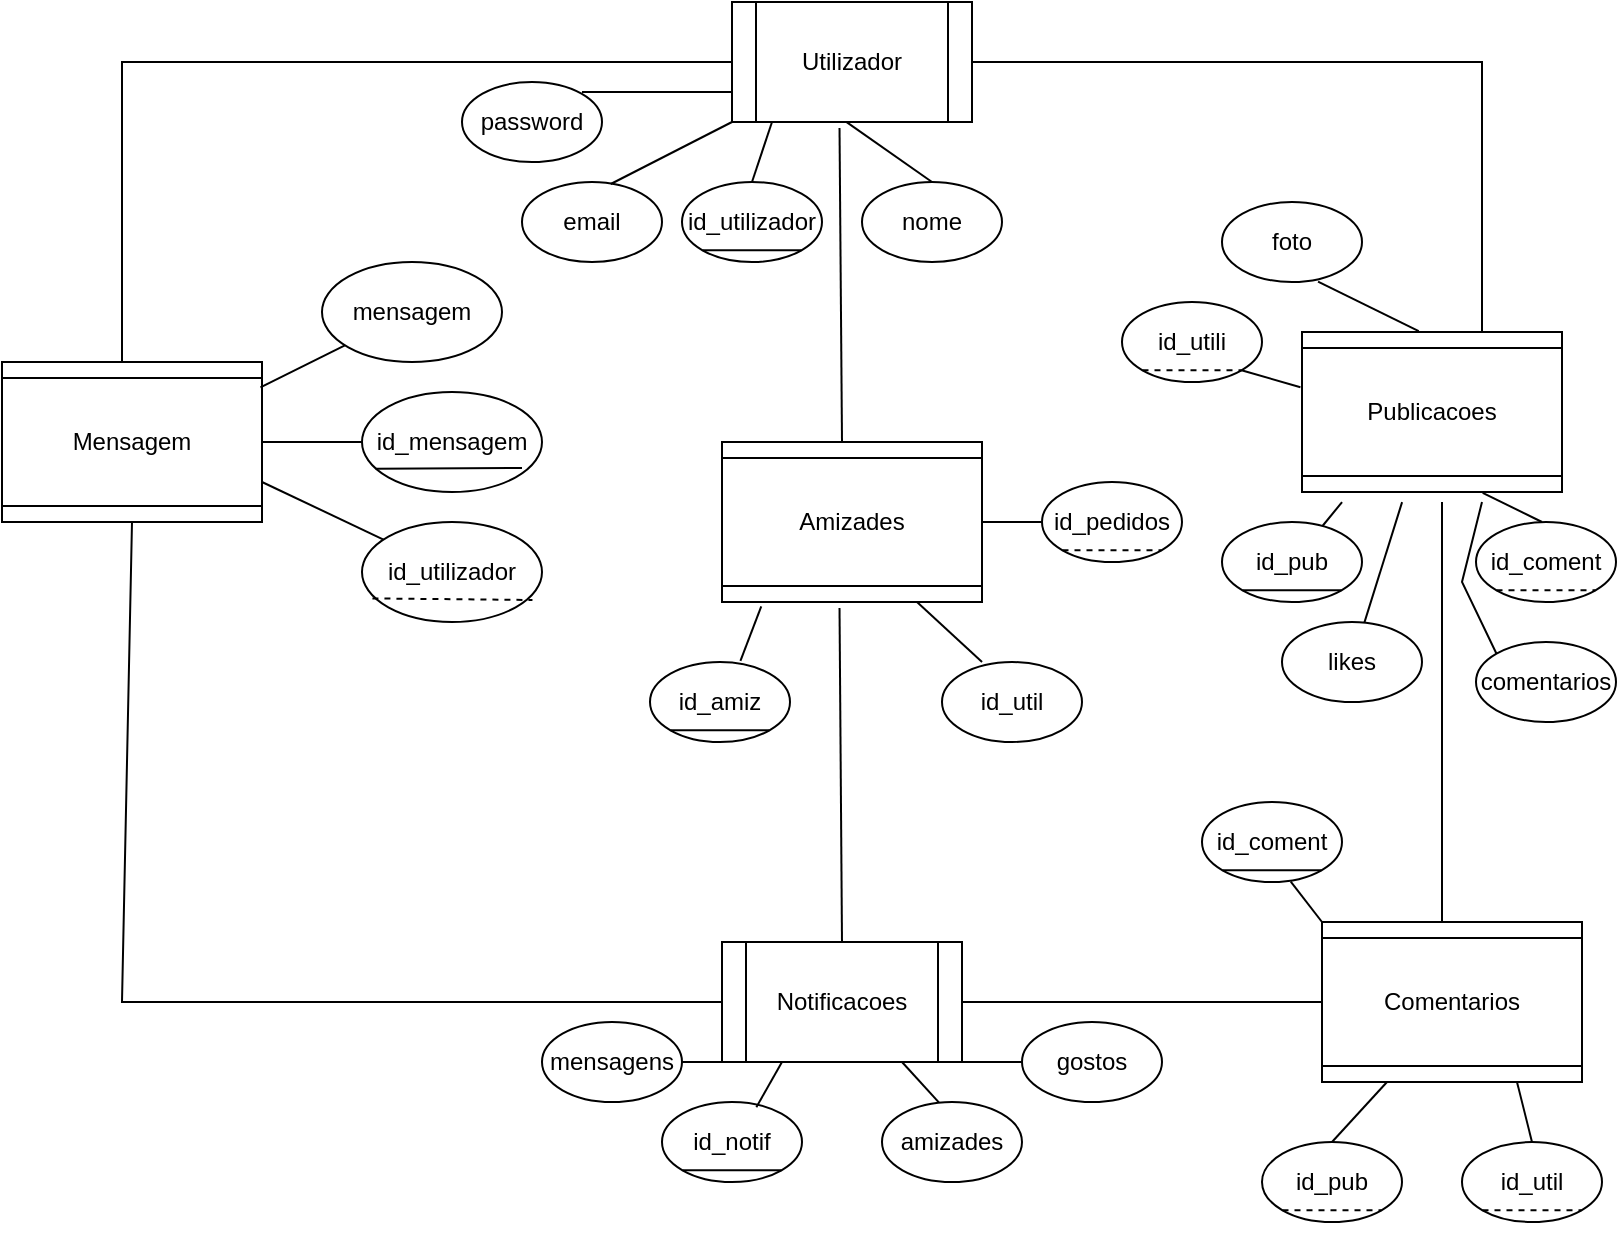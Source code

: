 <mxfile version="17.5.0" type="device"><diagram id="mfnXEgHfDY9DB7rocA7h" name="Page-1"><mxGraphModel dx="1038" dy="543" grid="1" gridSize="10" guides="1" tooltips="1" connect="1" arrows="1" fold="1" page="1" pageScale="1" pageWidth="827" pageHeight="1169" math="0" shadow="0"><root><mxCell id="0"/><mxCell id="1" parent="0"/><mxCell id="euc3wNQ8fLUOtZIQlFJf-2" value="" style="endArrow=none;html=1;rounded=0;entryX=0;entryY=0.5;entryDx=0;entryDy=0;" edge="1" parent="1" target="euc3wNQ8fLUOtZIQlFJf-12"><mxGeometry width="50" height="50" relative="1" as="geometry"><mxPoint x="80" y="200" as="sourcePoint"/><mxPoint x="350" y="50" as="targetPoint"/><Array as="points"><mxPoint x="80" y="120"/><mxPoint x="80" y="50"/></Array></mxGeometry></mxCell><mxCell id="euc3wNQ8fLUOtZIQlFJf-3" value="id_utilizador" style="ellipse;whiteSpace=wrap;html=1;" vertex="1" parent="1"><mxGeometry x="360" y="110" width="70" height="40" as="geometry"/></mxCell><mxCell id="euc3wNQ8fLUOtZIQlFJf-4" value="" style="endArrow=none;html=1;rounded=0;entryX=0.5;entryY=1;entryDx=0;entryDy=0;exitX=0.5;exitY=0;exitDx=0;exitDy=0;" edge="1" parent="1" source="euc3wNQ8fLUOtZIQlFJf-3"><mxGeometry width="50" height="50" relative="1" as="geometry"><mxPoint x="390" y="130" as="sourcePoint"/><mxPoint x="405" y="80" as="targetPoint"/></mxGeometry></mxCell><mxCell id="euc3wNQ8fLUOtZIQlFJf-5" value="nome" style="ellipse;whiteSpace=wrap;html=1;" vertex="1" parent="1"><mxGeometry x="450" y="110" width="70" height="40" as="geometry"/></mxCell><mxCell id="euc3wNQ8fLUOtZIQlFJf-6" value="" style="endArrow=none;html=1;rounded=0;entryX=0.836;entryY=0.997;entryDx=0;entryDy=0;exitX=0.5;exitY=0;exitDx=0;exitDy=0;entryPerimeter=0;" edge="1" parent="1" source="euc3wNQ8fLUOtZIQlFJf-5"><mxGeometry width="50" height="50" relative="1" as="geometry"><mxPoint x="415" y="120" as="sourcePoint"/><mxPoint x="441.96" y="79.82" as="targetPoint"/><Array as="points"/></mxGeometry></mxCell><mxCell id="euc3wNQ8fLUOtZIQlFJf-7" value="email" style="ellipse;whiteSpace=wrap;html=1;" vertex="1" parent="1"><mxGeometry x="280" y="110" width="70" height="40" as="geometry"/></mxCell><mxCell id="euc3wNQ8fLUOtZIQlFJf-8" value="" style="endArrow=none;html=1;rounded=0;exitX=0.634;exitY=0.025;exitDx=0;exitDy=0;exitPerimeter=0;entryX=0;entryY=1;entryDx=0;entryDy=0;" edge="1" parent="1" source="euc3wNQ8fLUOtZIQlFJf-7" target="euc3wNQ8fLUOtZIQlFJf-12"><mxGeometry width="50" height="50" relative="1" as="geometry"><mxPoint x="415" y="120" as="sourcePoint"/><mxPoint x="370" y="80" as="targetPoint"/><Array as="points"/></mxGeometry></mxCell><mxCell id="euc3wNQ8fLUOtZIQlFJf-10" value="password" style="ellipse;whiteSpace=wrap;html=1;" vertex="1" parent="1"><mxGeometry x="250" y="60" width="70" height="40" as="geometry"/></mxCell><mxCell id="euc3wNQ8fLUOtZIQlFJf-11" value="" style="endArrow=none;html=1;rounded=0;exitX=0;exitY=0.75;exitDx=0;exitDy=0;" edge="1" parent="1" source="euc3wNQ8fLUOtZIQlFJf-12"><mxGeometry width="50" height="50" relative="1" as="geometry"><mxPoint x="350" y="65" as="sourcePoint"/><mxPoint x="310" y="65" as="targetPoint"/></mxGeometry></mxCell><mxCell id="euc3wNQ8fLUOtZIQlFJf-12" value="Utilizador" style="shape=process;whiteSpace=wrap;html=1;backgroundOutline=1;" vertex="1" parent="1"><mxGeometry x="385" y="20" width="120" height="60" as="geometry"/></mxCell><mxCell id="euc3wNQ8fLUOtZIQlFJf-13" value="" style="endArrow=none;html=1;rounded=0;exitX=0;exitY=1;exitDx=0;exitDy=0;entryX=1;entryY=1;entryDx=0;entryDy=0;" edge="1" parent="1" source="euc3wNQ8fLUOtZIQlFJf-3" target="euc3wNQ8fLUOtZIQlFJf-3"><mxGeometry width="50" height="50" relative="1" as="geometry"><mxPoint x="390" y="200" as="sourcePoint"/><mxPoint x="440" y="150" as="targetPoint"/></mxGeometry></mxCell><mxCell id="euc3wNQ8fLUOtZIQlFJf-14" value="Mensagem" style="shape=process;whiteSpace=wrap;html=1;backgroundOutline=1;direction=south;" vertex="1" parent="1"><mxGeometry x="20" y="200" width="130" height="80" as="geometry"/></mxCell><mxCell id="euc3wNQ8fLUOtZIQlFJf-15" value="id_mensagem" style="ellipse;whiteSpace=wrap;html=1;" vertex="1" parent="1"><mxGeometry x="200" y="215" width="90" height="50" as="geometry"/></mxCell><mxCell id="euc3wNQ8fLUOtZIQlFJf-16" value="" style="endArrow=none;html=1;rounded=0;entryX=0.5;entryY=0;entryDx=0;entryDy=0;exitX=0;exitY=0.5;exitDx=0;exitDy=0;" edge="1" parent="1" source="euc3wNQ8fLUOtZIQlFJf-15" target="euc3wNQ8fLUOtZIQlFJf-14"><mxGeometry width="50" height="50" relative="1" as="geometry"><mxPoint x="415" y="120" as="sourcePoint"/><mxPoint x="415" y="90" as="targetPoint"/><Array as="points"><mxPoint x="190" y="240"/><mxPoint x="150" y="240"/></Array></mxGeometry></mxCell><mxCell id="euc3wNQ8fLUOtZIQlFJf-17" value="id_utilizador" style="ellipse;whiteSpace=wrap;html=1;" vertex="1" parent="1"><mxGeometry x="200" y="280" width="90" height="50" as="geometry"/></mxCell><mxCell id="euc3wNQ8fLUOtZIQlFJf-18" value="" style="endArrow=none;html=1;rounded=0;entryX=0.75;entryY=0;entryDx=0;entryDy=0;" edge="1" parent="1" source="euc3wNQ8fLUOtZIQlFJf-17" target="euc3wNQ8fLUOtZIQlFJf-14"><mxGeometry width="50" height="50" relative="1" as="geometry"><mxPoint x="495" y="120" as="sourcePoint"/><mxPoint x="451.96" y="89.82" as="targetPoint"/><Array as="points"/></mxGeometry></mxCell><mxCell id="euc3wNQ8fLUOtZIQlFJf-19" value="mensagem" style="ellipse;whiteSpace=wrap;html=1;" vertex="1" parent="1"><mxGeometry x="180" y="150" width="90" height="50" as="geometry"/></mxCell><mxCell id="euc3wNQ8fLUOtZIQlFJf-22" value="" style="endArrow=none;html=1;rounded=0;entryX=0.158;entryY=0.006;entryDx=0;entryDy=0;entryPerimeter=0;" edge="1" parent="1" source="euc3wNQ8fLUOtZIQlFJf-19" target="euc3wNQ8fLUOtZIQlFJf-14"><mxGeometry width="50" height="50" relative="1" as="geometry"><mxPoint x="230.757" y="308.78" as="sourcePoint"/><mxPoint x="170" y="280" as="targetPoint"/><Array as="points"/></mxGeometry></mxCell><mxCell id="euc3wNQ8fLUOtZIQlFJf-23" value="" style="endArrow=none;html=1;rounded=0;entryX=0.076;entryY=0.768;entryDx=0;entryDy=0;entryPerimeter=0;" edge="1" parent="1" target="euc3wNQ8fLUOtZIQlFJf-15"><mxGeometry width="50" height="50" relative="1" as="geometry"><mxPoint x="280" y="253" as="sourcePoint"/><mxPoint x="160" y="270" as="targetPoint"/><Array as="points"/></mxGeometry></mxCell><mxCell id="euc3wNQ8fLUOtZIQlFJf-24" value="" style="endArrow=none;dashed=1;html=1;rounded=0;exitX=0.058;exitY=0.764;exitDx=0;exitDy=0;exitPerimeter=0;entryX=0.947;entryY=0.78;entryDx=0;entryDy=0;entryPerimeter=0;" edge="1" parent="1" source="euc3wNQ8fLUOtZIQlFJf-17" target="euc3wNQ8fLUOtZIQlFJf-17"><mxGeometry width="50" height="50" relative="1" as="geometry"><mxPoint x="230" y="400" as="sourcePoint"/><mxPoint x="280" y="350" as="targetPoint"/></mxGeometry></mxCell><mxCell id="euc3wNQ8fLUOtZIQlFJf-25" value="" style="endArrow=none;html=1;rounded=0;exitX=1;exitY=0.5;exitDx=0;exitDy=0;" edge="1" parent="1" source="euc3wNQ8fLUOtZIQlFJf-12"><mxGeometry width="50" height="50" relative="1" as="geometry"><mxPoint x="550" y="90" as="sourcePoint"/><mxPoint x="760" y="50" as="targetPoint"/><Array as="points"><mxPoint x="760" y="50"/><mxPoint x="760" y="190"/></Array></mxGeometry></mxCell><mxCell id="euc3wNQ8fLUOtZIQlFJf-26" value="Publicacoes" style="shape=process;whiteSpace=wrap;html=1;backgroundOutline=1;direction=south;" vertex="1" parent="1"><mxGeometry x="670" y="185" width="130" height="80" as="geometry"/></mxCell><mxCell id="euc3wNQ8fLUOtZIQlFJf-27" value="id_pub" style="ellipse;whiteSpace=wrap;html=1;" vertex="1" parent="1"><mxGeometry x="630" y="280" width="70" height="40" as="geometry"/></mxCell><mxCell id="euc3wNQ8fLUOtZIQlFJf-28" value="id_coment" style="ellipse;whiteSpace=wrap;html=1;" vertex="1" parent="1"><mxGeometry x="757" y="280" width="70" height="40" as="geometry"/></mxCell><mxCell id="euc3wNQ8fLUOtZIQlFJf-29" value="foto" style="ellipse;whiteSpace=wrap;html=1;" vertex="1" parent="1"><mxGeometry x="630" y="120" width="70" height="40" as="geometry"/></mxCell><mxCell id="euc3wNQ8fLUOtZIQlFJf-31" value="id_utili" style="ellipse;whiteSpace=wrap;html=1;" vertex="1" parent="1"><mxGeometry x="580" y="170" width="70" height="40" as="geometry"/></mxCell><mxCell id="euc3wNQ8fLUOtZIQlFJf-32" value="" style="endArrow=none;html=1;rounded=0;entryX=0.686;entryY=0.995;entryDx=0;entryDy=0;exitX=-0.005;exitY=0.551;exitDx=0;exitDy=0;entryPerimeter=0;exitPerimeter=0;" edge="1" parent="1" source="euc3wNQ8fLUOtZIQlFJf-26" target="euc3wNQ8fLUOtZIQlFJf-29"><mxGeometry width="50" height="50" relative="1" as="geometry"><mxPoint x="495" y="120" as="sourcePoint"/><mxPoint x="451.96" y="89.82" as="targetPoint"/><Array as="points"/></mxGeometry></mxCell><mxCell id="euc3wNQ8fLUOtZIQlFJf-33" value="" style="endArrow=none;html=1;rounded=0;entryX=1;entryY=1;entryDx=0;entryDy=0;exitX=0.345;exitY=1.006;exitDx=0;exitDy=0;exitPerimeter=0;" edge="1" parent="1" source="euc3wNQ8fLUOtZIQlFJf-26" target="euc3wNQ8fLUOtZIQlFJf-31"><mxGeometry width="50" height="50" relative="1" as="geometry"><mxPoint x="738.37" y="194.6" as="sourcePoint"/><mxPoint x="688.02" y="169.8" as="targetPoint"/><Array as="points"/></mxGeometry></mxCell><mxCell id="euc3wNQ8fLUOtZIQlFJf-34" value="" style="endArrow=none;html=1;rounded=0;exitX=1.063;exitY=0.846;exitDx=0;exitDy=0;exitPerimeter=0;" edge="1" parent="1" source="euc3wNQ8fLUOtZIQlFJf-26" target="euc3wNQ8fLUOtZIQlFJf-27"><mxGeometry width="50" height="50" relative="1" as="geometry"><mxPoint x="679.22" y="222.6" as="sourcePoint"/><mxPoint x="649.749" y="214.142" as="targetPoint"/><Array as="points"/></mxGeometry></mxCell><mxCell id="euc3wNQ8fLUOtZIQlFJf-37" value="" style="endArrow=none;html=1;rounded=0;entryX=1.005;entryY=0.305;entryDx=0;entryDy=0;entryPerimeter=0;" edge="1" parent="1" target="euc3wNQ8fLUOtZIQlFJf-26"><mxGeometry width="50" height="50" relative="1" as="geometry"><mxPoint x="790" y="280" as="sourcePoint"/><mxPoint x="770" y="277" as="targetPoint"/><Array as="points"/></mxGeometry></mxCell><mxCell id="euc3wNQ8fLUOtZIQlFJf-39" value="" style="endArrow=none;html=1;rounded=0;entryX=1;entryY=1;entryDx=0;entryDy=0;exitX=0;exitY=1;exitDx=0;exitDy=0;" edge="1" parent="1" source="euc3wNQ8fLUOtZIQlFJf-27" target="euc3wNQ8fLUOtZIQlFJf-27"><mxGeometry width="50" height="50" relative="1" as="geometry"><mxPoint x="640" y="380" as="sourcePoint"/><mxPoint x="690" y="330" as="targetPoint"/></mxGeometry></mxCell><mxCell id="euc3wNQ8fLUOtZIQlFJf-40" value="" style="endArrow=none;dashed=1;html=1;rounded=0;entryX=1;entryY=1;entryDx=0;entryDy=0;exitX=0;exitY=1;exitDx=0;exitDy=0;" edge="1" parent="1" source="euc3wNQ8fLUOtZIQlFJf-28" target="euc3wNQ8fLUOtZIQlFJf-28"><mxGeometry width="50" height="50" relative="1" as="geometry"><mxPoint x="750" y="370" as="sourcePoint"/><mxPoint x="800" y="320" as="targetPoint"/></mxGeometry></mxCell><mxCell id="euc3wNQ8fLUOtZIQlFJf-41" value="" style="endArrow=none;dashed=1;html=1;rounded=0;entryX=1;entryY=1;entryDx=0;entryDy=0;exitX=0;exitY=1;exitDx=0;exitDy=0;" edge="1" parent="1" source="euc3wNQ8fLUOtZIQlFJf-31" target="euc3wNQ8fLUOtZIQlFJf-31"><mxGeometry width="50" height="50" relative="1" as="geometry"><mxPoint x="777.251" y="324.142" as="sourcePoint"/><mxPoint x="826.749" y="324.142" as="targetPoint"/></mxGeometry></mxCell><mxCell id="euc3wNQ8fLUOtZIQlFJf-42" value="" style="endArrow=none;html=1;rounded=0;entryX=0.448;entryY=1.05;entryDx=0;entryDy=0;entryPerimeter=0;" edge="1" parent="1" target="euc3wNQ8fLUOtZIQlFJf-12"><mxGeometry width="50" height="50" relative="1" as="geometry"><mxPoint x="440" y="240" as="sourcePoint"/><mxPoint x="440" y="90" as="targetPoint"/></mxGeometry></mxCell><mxCell id="euc3wNQ8fLUOtZIQlFJf-43" value="Amizades" style="shape=process;whiteSpace=wrap;html=1;backgroundOutline=1;direction=south;" vertex="1" parent="1"><mxGeometry x="380" y="240" width="130" height="80" as="geometry"/></mxCell><mxCell id="euc3wNQ8fLUOtZIQlFJf-44" value="id_amiz" style="ellipse;whiteSpace=wrap;html=1;" vertex="1" parent="1"><mxGeometry x="344" y="350" width="70" height="40" as="geometry"/></mxCell><mxCell id="euc3wNQ8fLUOtZIQlFJf-45" value="id_util" style="ellipse;whiteSpace=wrap;html=1;" vertex="1" parent="1"><mxGeometry x="490" y="350" width="70" height="40" as="geometry"/></mxCell><mxCell id="euc3wNQ8fLUOtZIQlFJf-46" value="id_pedidos" style="ellipse;whiteSpace=wrap;html=1;" vertex="1" parent="1"><mxGeometry x="540" y="260" width="70" height="40" as="geometry"/></mxCell><mxCell id="euc3wNQ8fLUOtZIQlFJf-47" value="" style="endArrow=none;html=1;rounded=0;entryX=0.5;entryY=0;entryDx=0;entryDy=0;exitX=0;exitY=0.5;exitDx=0;exitDy=0;" edge="1" parent="1" source="euc3wNQ8fLUOtZIQlFJf-46" target="euc3wNQ8fLUOtZIQlFJf-43"><mxGeometry width="50" height="50" relative="1" as="geometry"><mxPoint x="679.22" y="222.6" as="sourcePoint"/><mxPoint x="649.749" y="214.142" as="targetPoint"/><Array as="points"/></mxGeometry></mxCell><mxCell id="euc3wNQ8fLUOtZIQlFJf-48" value="" style="endArrow=none;html=1;rounded=0;entryX=1;entryY=0.25;entryDx=0;entryDy=0;exitX=0.286;exitY=0;exitDx=0;exitDy=0;exitPerimeter=0;" edge="1" parent="1" source="euc3wNQ8fLUOtZIQlFJf-45" target="euc3wNQ8fLUOtZIQlFJf-43"><mxGeometry width="50" height="50" relative="1" as="geometry"><mxPoint x="550" y="290" as="sourcePoint"/><mxPoint x="520" y="290" as="targetPoint"/><Array as="points"/></mxGeometry></mxCell><mxCell id="euc3wNQ8fLUOtZIQlFJf-49" value="" style="endArrow=none;html=1;rounded=0;entryX=1.028;entryY=0.849;entryDx=0;entryDy=0;exitX=0.646;exitY=-0.015;exitDx=0;exitDy=0;entryPerimeter=0;exitPerimeter=0;" edge="1" parent="1" source="euc3wNQ8fLUOtZIQlFJf-44" target="euc3wNQ8fLUOtZIQlFJf-43"><mxGeometry width="50" height="50" relative="1" as="geometry"><mxPoint x="560" y="300" as="sourcePoint"/><mxPoint x="530" y="300" as="targetPoint"/><Array as="points"/></mxGeometry></mxCell><mxCell id="euc3wNQ8fLUOtZIQlFJf-50" value="" style="endArrow=none;html=1;rounded=0;entryX=0;entryY=1;entryDx=0;entryDy=0;exitX=1;exitY=1;exitDx=0;exitDy=0;" edge="1" parent="1" source="euc3wNQ8fLUOtZIQlFJf-44" target="euc3wNQ8fLUOtZIQlFJf-44"><mxGeometry width="50" height="50" relative="1" as="geometry"><mxPoint x="570" y="310" as="sourcePoint"/><mxPoint x="540" y="310" as="targetPoint"/><Array as="points"/></mxGeometry></mxCell><mxCell id="euc3wNQ8fLUOtZIQlFJf-51" value="" style="endArrow=none;dashed=1;html=1;rounded=0;entryX=1;entryY=1;entryDx=0;entryDy=0;exitX=0;exitY=1;exitDx=0;exitDy=0;" edge="1" parent="1" source="euc3wNQ8fLUOtZIQlFJf-46" target="euc3wNQ8fLUOtZIQlFJf-46"><mxGeometry width="50" height="50" relative="1" as="geometry"><mxPoint x="777.251" y="324.142" as="sourcePoint"/><mxPoint x="826.749" y="324.142" as="targetPoint"/></mxGeometry></mxCell><mxCell id="euc3wNQ8fLUOtZIQlFJf-52" value="" style="endArrow=none;html=1;rounded=0;" edge="1" parent="1"><mxGeometry width="50" height="50" relative="1" as="geometry"><mxPoint x="740" y="480" as="sourcePoint"/><mxPoint x="740" y="270" as="targetPoint"/></mxGeometry></mxCell><mxCell id="euc3wNQ8fLUOtZIQlFJf-53" value="Comentarios" style="shape=process;whiteSpace=wrap;html=1;backgroundOutline=1;direction=south;" vertex="1" parent="1"><mxGeometry x="680" y="480" width="130" height="80" as="geometry"/></mxCell><mxCell id="euc3wNQ8fLUOtZIQlFJf-54" value="id_coment" style="ellipse;whiteSpace=wrap;html=1;" vertex="1" parent="1"><mxGeometry x="620" y="420" width="70" height="40" as="geometry"/></mxCell><mxCell id="euc3wNQ8fLUOtZIQlFJf-55" value="id_pub" style="ellipse;whiteSpace=wrap;html=1;" vertex="1" parent="1"><mxGeometry x="650" y="590" width="70" height="40" as="geometry"/></mxCell><mxCell id="euc3wNQ8fLUOtZIQlFJf-56" style="edgeStyle=orthogonalEdgeStyle;rounded=0;orthogonalLoop=1;jettySize=auto;html=1;exitX=0.5;exitY=1;exitDx=0;exitDy=0;" edge="1" parent="1" source="euc3wNQ8fLUOtZIQlFJf-54" target="euc3wNQ8fLUOtZIQlFJf-54"><mxGeometry relative="1" as="geometry"/></mxCell><mxCell id="euc3wNQ8fLUOtZIQlFJf-57" style="edgeStyle=orthogonalEdgeStyle;rounded=0;orthogonalLoop=1;jettySize=auto;html=1;exitX=0.5;exitY=1;exitDx=0;exitDy=0;" edge="1" parent="1" source="euc3wNQ8fLUOtZIQlFJf-55" target="euc3wNQ8fLUOtZIQlFJf-55"><mxGeometry relative="1" as="geometry"/></mxCell><mxCell id="euc3wNQ8fLUOtZIQlFJf-58" value="id_util" style="ellipse;whiteSpace=wrap;html=1;" vertex="1" parent="1"><mxGeometry x="750" y="590" width="70" height="40" as="geometry"/></mxCell><mxCell id="euc3wNQ8fLUOtZIQlFJf-59" value="" style="endArrow=none;html=1;rounded=0;entryX=0.634;entryY=0.995;entryDx=0;entryDy=0;exitX=0;exitY=1;exitDx=0;exitDy=0;entryPerimeter=0;" edge="1" parent="1" source="euc3wNQ8fLUOtZIQlFJf-53" target="euc3wNQ8fLUOtZIQlFJf-54"><mxGeometry width="50" height="50" relative="1" as="geometry"><mxPoint x="520.02" y="360" as="sourcePoint"/><mxPoint x="487.5" y="330" as="targetPoint"/><Array as="points"/></mxGeometry></mxCell><mxCell id="euc3wNQ8fLUOtZIQlFJf-60" value="" style="endArrow=none;html=1;rounded=0;entryX=1;entryY=0.75;entryDx=0;entryDy=0;exitX=0.5;exitY=0;exitDx=0;exitDy=0;" edge="1" parent="1" source="euc3wNQ8fLUOtZIQlFJf-55" target="euc3wNQ8fLUOtZIQlFJf-53"><mxGeometry width="50" height="50" relative="1" as="geometry"><mxPoint x="690" y="490" as="sourcePoint"/><mxPoint x="674.38" y="469.8" as="targetPoint"/><Array as="points"/></mxGeometry></mxCell><mxCell id="euc3wNQ8fLUOtZIQlFJf-61" value="" style="endArrow=none;html=1;rounded=0;entryX=1;entryY=0.25;entryDx=0;entryDy=0;exitX=0.5;exitY=0;exitDx=0;exitDy=0;" edge="1" parent="1" source="euc3wNQ8fLUOtZIQlFJf-58" target="euc3wNQ8fLUOtZIQlFJf-53"><mxGeometry width="50" height="50" relative="1" as="geometry"><mxPoint x="695" y="600" as="sourcePoint"/><mxPoint x="722.5" y="570" as="targetPoint"/><Array as="points"/></mxGeometry></mxCell><mxCell id="euc3wNQ8fLUOtZIQlFJf-62" value="" style="endArrow=none;html=1;rounded=0;entryX=1;entryY=1;entryDx=0;entryDy=0;exitX=0;exitY=1;exitDx=0;exitDy=0;" edge="1" parent="1" source="euc3wNQ8fLUOtZIQlFJf-54" target="euc3wNQ8fLUOtZIQlFJf-54"><mxGeometry width="50" height="50" relative="1" as="geometry"><mxPoint x="705" y="610" as="sourcePoint"/><mxPoint x="732.5" y="580" as="targetPoint"/><Array as="points"/></mxGeometry></mxCell><mxCell id="euc3wNQ8fLUOtZIQlFJf-63" value="" style="endArrow=none;dashed=1;html=1;rounded=0;entryX=1;entryY=1;entryDx=0;entryDy=0;exitX=0;exitY=1;exitDx=0;exitDy=0;" edge="1" parent="1" source="euc3wNQ8fLUOtZIQlFJf-55" target="euc3wNQ8fLUOtZIQlFJf-55"><mxGeometry width="50" height="50" relative="1" as="geometry"><mxPoint x="777.251" y="324.142" as="sourcePoint"/><mxPoint x="826.749" y="324.142" as="targetPoint"/></mxGeometry></mxCell><mxCell id="euc3wNQ8fLUOtZIQlFJf-64" value="" style="endArrow=none;dashed=1;html=1;rounded=0;entryX=1;entryY=1;entryDx=0;entryDy=0;exitX=0;exitY=1;exitDx=0;exitDy=0;" edge="1" parent="1" source="euc3wNQ8fLUOtZIQlFJf-58" target="euc3wNQ8fLUOtZIQlFJf-58"><mxGeometry width="50" height="50" relative="1" as="geometry"><mxPoint x="670.251" y="634.142" as="sourcePoint"/><mxPoint x="719.749" y="634.142" as="targetPoint"/></mxGeometry></mxCell><mxCell id="euc3wNQ8fLUOtZIQlFJf-65" value="likes" style="ellipse;whiteSpace=wrap;html=1;" vertex="1" parent="1"><mxGeometry x="660" y="330" width="70" height="40" as="geometry"/></mxCell><mxCell id="euc3wNQ8fLUOtZIQlFJf-66" value="" style="endArrow=none;html=1;rounded=0;exitX=1.063;exitY=0.615;exitDx=0;exitDy=0;exitPerimeter=0;" edge="1" parent="1" source="euc3wNQ8fLUOtZIQlFJf-26" target="euc3wNQ8fLUOtZIQlFJf-65"><mxGeometry width="50" height="50" relative="1" as="geometry"><mxPoint x="700.02" y="280.04" as="sourcePoint"/><mxPoint x="690.467" y="292.059" as="targetPoint"/><Array as="points"/></mxGeometry></mxCell><mxCell id="euc3wNQ8fLUOtZIQlFJf-67" value="comentarios" style="ellipse;whiteSpace=wrap;html=1;" vertex="1" parent="1"><mxGeometry x="757" y="340" width="70" height="40" as="geometry"/></mxCell><mxCell id="euc3wNQ8fLUOtZIQlFJf-68" value="" style="endArrow=none;html=1;rounded=0;entryX=0;entryY=0;entryDx=0;entryDy=0;" edge="1" parent="1" target="euc3wNQ8fLUOtZIQlFJf-67"><mxGeometry width="50" height="50" relative="1" as="geometry"><mxPoint x="760" y="270" as="sourcePoint"/><mxPoint x="711.228" y="340.319" as="targetPoint"/><Array as="points"><mxPoint x="750" y="310"/></Array></mxGeometry></mxCell><mxCell id="euc3wNQ8fLUOtZIQlFJf-69" value="Notificacoes" style="shape=process;whiteSpace=wrap;html=1;backgroundOutline=1;" vertex="1" parent="1"><mxGeometry x="380" y="490" width="120" height="60" as="geometry"/></mxCell><mxCell id="euc3wNQ8fLUOtZIQlFJf-70" value="" style="endArrow=none;html=1;rounded=0;entryX=1;entryY=0.5;entryDx=0;entryDy=0;exitX=0;exitY=0.5;exitDx=0;exitDy=0;" edge="1" parent="1" source="euc3wNQ8fLUOtZIQlFJf-69" target="euc3wNQ8fLUOtZIQlFJf-14"><mxGeometry width="50" height="50" relative="1" as="geometry"><mxPoint x="370" y="510" as="sourcePoint"/><mxPoint x="110" y="340" as="targetPoint"/><Array as="points"><mxPoint x="80" y="520"/></Array></mxGeometry></mxCell><mxCell id="euc3wNQ8fLUOtZIQlFJf-71" value="" style="endArrow=none;html=1;rounded=0;entryX=1;entryY=0.5;entryDx=0;entryDy=0;exitX=0.5;exitY=1;exitDx=0;exitDy=0;" edge="1" parent="1" source="euc3wNQ8fLUOtZIQlFJf-53" target="euc3wNQ8fLUOtZIQlFJf-69"><mxGeometry width="50" height="50" relative="1" as="geometry"><mxPoint x="690" y="490" as="sourcePoint"/><mxPoint x="674.38" y="469.8" as="targetPoint"/><Array as="points"/></mxGeometry></mxCell><mxCell id="euc3wNQ8fLUOtZIQlFJf-72" value="" style="endArrow=none;html=1;rounded=0;entryX=1.038;entryY=0.548;entryDx=0;entryDy=0;entryPerimeter=0;exitX=0.5;exitY=0;exitDx=0;exitDy=0;" edge="1" parent="1" source="euc3wNQ8fLUOtZIQlFJf-69" target="euc3wNQ8fLUOtZIQlFJf-43"><mxGeometry width="50" height="50" relative="1" as="geometry"><mxPoint x="430" y="460" as="sourcePoint"/><mxPoint x="480" y="410" as="targetPoint"/></mxGeometry></mxCell><mxCell id="euc3wNQ8fLUOtZIQlFJf-74" value="id_notif" style="ellipse;whiteSpace=wrap;html=1;" vertex="1" parent="1"><mxGeometry x="350" y="570" width="70" height="40" as="geometry"/></mxCell><mxCell id="euc3wNQ8fLUOtZIQlFJf-75" value="amizades" style="ellipse;whiteSpace=wrap;html=1;" vertex="1" parent="1"><mxGeometry x="460" y="570" width="70" height="40" as="geometry"/></mxCell><mxCell id="euc3wNQ8fLUOtZIQlFJf-76" value="gostos" style="ellipse;whiteSpace=wrap;html=1;" vertex="1" parent="1"><mxGeometry x="530" y="530" width="70" height="40" as="geometry"/></mxCell><mxCell id="euc3wNQ8fLUOtZIQlFJf-77" value="mensagens" style="ellipse;whiteSpace=wrap;html=1;" vertex="1" parent="1"><mxGeometry x="290" y="530" width="70" height="40" as="geometry"/></mxCell><mxCell id="euc3wNQ8fLUOtZIQlFJf-79" value="" style="endArrow=none;html=1;rounded=0;entryX=0;entryY=0.5;entryDx=0;entryDy=0;exitX=1;exitY=1;exitDx=0;exitDy=0;" edge="1" parent="1" source="euc3wNQ8fLUOtZIQlFJf-69" target="euc3wNQ8fLUOtZIQlFJf-76"><mxGeometry width="50" height="50" relative="1" as="geometry"><mxPoint x="640.251" y="464.142" as="sourcePoint"/><mxPoint x="689.749" y="464.142" as="targetPoint"/><Array as="points"/></mxGeometry></mxCell><mxCell id="euc3wNQ8fLUOtZIQlFJf-80" value="" style="endArrow=none;html=1;rounded=0;entryX=0.406;entryY=0.005;entryDx=0;entryDy=0;exitX=0.75;exitY=1;exitDx=0;exitDy=0;entryPerimeter=0;" edge="1" parent="1" source="euc3wNQ8fLUOtZIQlFJf-69" target="euc3wNQ8fLUOtZIQlFJf-75"><mxGeometry width="50" height="50" relative="1" as="geometry"><mxPoint x="510" y="560" as="sourcePoint"/><mxPoint x="540" y="560" as="targetPoint"/><Array as="points"/></mxGeometry></mxCell><mxCell id="euc3wNQ8fLUOtZIQlFJf-81" value="" style="endArrow=none;html=1;rounded=0;entryX=0.674;entryY=0.065;entryDx=0;entryDy=0;exitX=0.25;exitY=1;exitDx=0;exitDy=0;entryPerimeter=0;" edge="1" parent="1" source="euc3wNQ8fLUOtZIQlFJf-69" target="euc3wNQ8fLUOtZIQlFJf-74"><mxGeometry width="50" height="50" relative="1" as="geometry"><mxPoint x="480" y="560" as="sourcePoint"/><mxPoint x="498.42" y="580.2" as="targetPoint"/><Array as="points"/></mxGeometry></mxCell><mxCell id="euc3wNQ8fLUOtZIQlFJf-82" value="" style="endArrow=none;html=1;rounded=0;entryX=1;entryY=0.5;entryDx=0;entryDy=0;exitX=0;exitY=1;exitDx=0;exitDy=0;" edge="1" parent="1" source="euc3wNQ8fLUOtZIQlFJf-69" target="euc3wNQ8fLUOtZIQlFJf-77"><mxGeometry width="50" height="50" relative="1" as="geometry"><mxPoint x="420" y="560" as="sourcePoint"/><mxPoint x="407.18" y="582.6" as="targetPoint"/><Array as="points"/></mxGeometry></mxCell><mxCell id="euc3wNQ8fLUOtZIQlFJf-83" value="" style="endArrow=none;html=1;rounded=0;entryX=0;entryY=1;entryDx=0;entryDy=0;exitX=1;exitY=1;exitDx=0;exitDy=0;" edge="1" parent="1" source="euc3wNQ8fLUOtZIQlFJf-74" target="euc3wNQ8fLUOtZIQlFJf-74"><mxGeometry width="50" height="50" relative="1" as="geometry"><mxPoint x="430" y="570" as="sourcePoint"/><mxPoint x="417.18" y="592.6" as="targetPoint"/><Array as="points"/></mxGeometry></mxCell></root></mxGraphModel></diagram></mxfile>